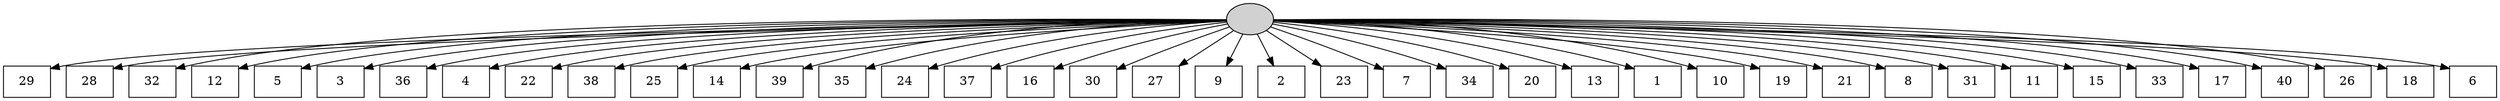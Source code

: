 digraph G {
0[style=filled, fillcolor=grey82, label=""];
1[shape=box,style=filled, fillcolor=white,label="29\n"];
2[shape=box,style=filled, fillcolor=white,label="28\n"];
3[shape=box,style=filled, fillcolor=white,label="32\n"];
4[shape=box,style=filled, fillcolor=white,label="12\n"];
5[shape=box,style=filled, fillcolor=white,label="5\n"];
6[shape=box,style=filled, fillcolor=white,label="3\n"];
7[shape=box,style=filled, fillcolor=white,label="36\n"];
8[shape=box,style=filled, fillcolor=white,label="4\n"];
9[shape=box,style=filled, fillcolor=white,label="22\n"];
10[shape=box,style=filled, fillcolor=white,label="38\n"];
11[shape=box,style=filled, fillcolor=white,label="25\n"];
12[shape=box,style=filled, fillcolor=white,label="14\n"];
13[shape=box,style=filled, fillcolor=white,label="39\n"];
14[shape=box,style=filled, fillcolor=white,label="35\n"];
15[shape=box,style=filled, fillcolor=white,label="24\n"];
16[shape=box,style=filled, fillcolor=white,label="37\n"];
17[shape=box,style=filled, fillcolor=white,label="16\n"];
18[shape=box,style=filled, fillcolor=white,label="30\n"];
19[shape=box,style=filled, fillcolor=white,label="27\n"];
20[shape=box,style=filled, fillcolor=white,label="9\n"];
21[shape=box,style=filled, fillcolor=white,label="2\n"];
22[shape=box,style=filled, fillcolor=white,label="23\n"];
23[shape=box,style=filled, fillcolor=white,label="7\n"];
24[shape=box,style=filled, fillcolor=white,label="34\n"];
25[shape=box,style=filled, fillcolor=white,label="20\n"];
26[shape=box,style=filled, fillcolor=white,label="13\n"];
27[shape=box,style=filled, fillcolor=white,label="1\n"];
28[shape=box,style=filled, fillcolor=white,label="10\n"];
29[shape=box,style=filled, fillcolor=white,label="19\n"];
30[shape=box,style=filled, fillcolor=white,label="21\n"];
31[shape=box,style=filled, fillcolor=white,label="8\n"];
32[shape=box,style=filled, fillcolor=white,label="31\n"];
33[shape=box,style=filled, fillcolor=white,label="11\n"];
34[shape=box,style=filled, fillcolor=white,label="15\n"];
35[shape=box,style=filled, fillcolor=white,label="33\n"];
36[shape=box,style=filled, fillcolor=white,label="17\n"];
37[shape=box,style=filled, fillcolor=white,label="40\n"];
38[shape=box,style=filled, fillcolor=white,label="26\n"];
39[shape=box,style=filled, fillcolor=white,label="18\n"];
40[shape=box,style=filled, fillcolor=white,label="6\n"];
0->1 ;
0->2 ;
0->3 ;
0->4 ;
0->5 ;
0->6 ;
0->7 ;
0->8 ;
0->9 ;
0->10 ;
0->11 ;
0->12 ;
0->13 ;
0->14 ;
0->15 ;
0->16 ;
0->17 ;
0->18 ;
0->19 ;
0->20 ;
0->21 ;
0->22 ;
0->23 ;
0->24 ;
0->25 ;
0->26 ;
0->27 ;
0->28 ;
0->29 ;
0->30 ;
0->31 ;
0->32 ;
0->33 ;
0->34 ;
0->35 ;
0->36 ;
0->37 ;
0->38 ;
0->39 ;
0->40 ;
}
